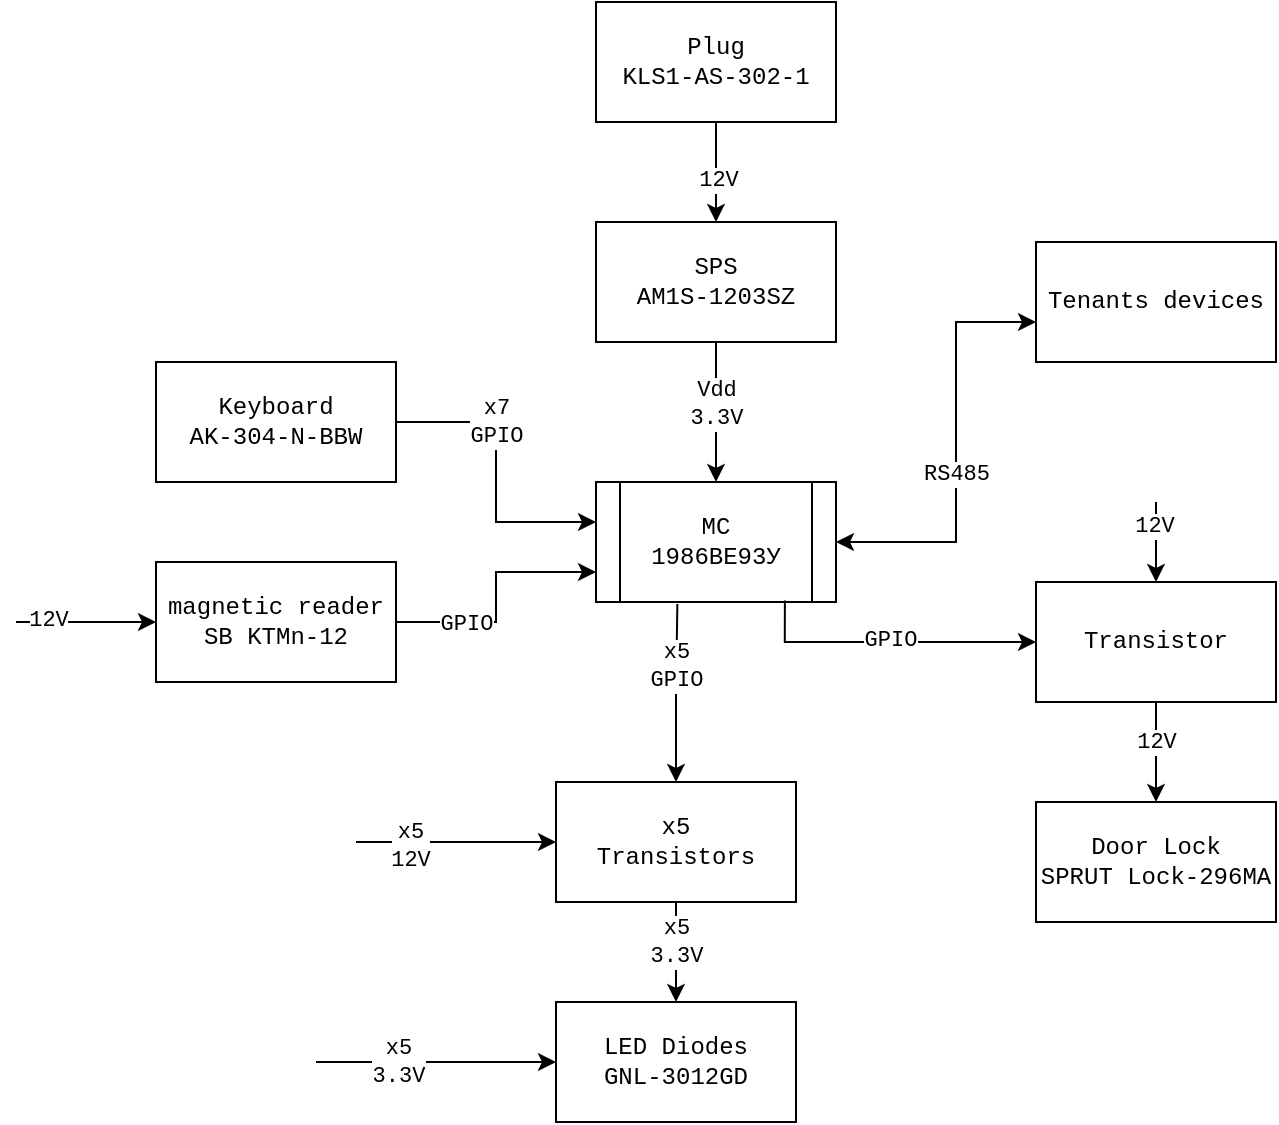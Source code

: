 <mxfile version="16.1.0" type="device"><diagram id="OLW8qas0eESsJy2yUKss" name="Page-1"><mxGraphModel dx="782" dy="740" grid="1" gridSize="10" guides="1" tooltips="1" connect="1" arrows="1" fold="1" page="1" pageScale="1" pageWidth="850" pageHeight="1100" math="0" shadow="0"><root><mxCell id="0"/><mxCell id="1" parent="0"/><mxCell id="N6BiQQ2RXJ7Em1rmOZrH-9" value="" style="edgeStyle=orthogonalEdgeStyle;rounded=0;orthogonalLoop=1;jettySize=auto;html=1;startArrow=classic;startFill=1;endArrow=none;endFill=0;fontFamily=Courier New;" parent="1" source="XjT94hju-Bin17KLmV0q-1" target="N6BiQQ2RXJ7Em1rmOZrH-8" edge="1"><mxGeometry relative="1" as="geometry"><Array as="points"><mxPoint x="270" y="380"/><mxPoint x="270" y="330"/></Array></mxGeometry></mxCell><mxCell id="N6BiQQ2RXJ7Em1rmOZrH-10" value="&lt;div&gt;x7&lt;/div&gt;&lt;div&gt;GPIO&lt;/div&gt;" style="edgeLabel;html=1;align=center;verticalAlign=middle;resizable=0;points=[];fontFamily=Courier New;" parent="N6BiQQ2RXJ7Em1rmOZrH-9" vertex="1" connectable="0"><mxGeometry x="0.664" relative="1" as="geometry"><mxPoint x="25" as="offset"/></mxGeometry></mxCell><mxCell id="XjT94hju-Bin17KLmV0q-1" value="&lt;div&gt;MC&lt;br&gt;&lt;/div&gt;&lt;div&gt;1986ВЕ93У&lt;/div&gt;" style="shape=process;whiteSpace=wrap;html=1;backgroundOutline=1;fontFamily=Courier New;" parent="1" vertex="1"><mxGeometry x="320" y="360" width="120" height="60" as="geometry"/></mxCell><mxCell id="XjT94hju-Bin17KLmV0q-3" value="" style="edgeStyle=orthogonalEdgeStyle;rounded=0;orthogonalLoop=1;jettySize=auto;html=1;fontFamily=Courier New;" parent="1" source="XjT94hju-Bin17KLmV0q-2" target="XjT94hju-Bin17KLmV0q-1" edge="1"><mxGeometry relative="1" as="geometry"/></mxCell><mxCell id="XjT94hju-Bin17KLmV0q-4" value="&lt;div&gt;Vdd&lt;/div&gt;&lt;div&gt;3.3V&lt;br&gt;&lt;/div&gt;" style="edgeLabel;html=1;align=center;verticalAlign=middle;resizable=0;points=[];fontFamily=Courier New;" parent="XjT94hju-Bin17KLmV0q-3" vertex="1" connectable="0"><mxGeometry x="-0.112" relative="1" as="geometry"><mxPoint as="offset"/></mxGeometry></mxCell><mxCell id="XjT94hju-Bin17KLmV0q-2" value="&lt;div&gt;SPS&lt;/div&gt;AM1S-1203SZ" style="rounded=0;whiteSpace=wrap;html=1;fontFamily=Courier New;" parent="1" vertex="1"><mxGeometry x="320" y="230" width="120" height="60" as="geometry"/></mxCell><mxCell id="XjT94hju-Bin17KLmV0q-6" value="" style="edgeStyle=orthogonalEdgeStyle;rounded=0;orthogonalLoop=1;jettySize=auto;html=1;fontFamily=Courier New;" parent="1" source="XjT94hju-Bin17KLmV0q-5" target="XjT94hju-Bin17KLmV0q-2" edge="1"><mxGeometry relative="1" as="geometry"/></mxCell><mxCell id="N6BiQQ2RXJ7Em1rmOZrH-6" value="12V" style="edgeLabel;html=1;align=center;verticalAlign=middle;resizable=0;points=[];fontFamily=Courier New;" parent="XjT94hju-Bin17KLmV0q-6" vertex="1" connectable="0"><mxGeometry x="0.16" y="1" relative="1" as="geometry"><mxPoint as="offset"/></mxGeometry></mxCell><mxCell id="XjT94hju-Bin17KLmV0q-5" value="&lt;div&gt;Plug&lt;/div&gt;&lt;div&gt;KLS1-AS-302-1&lt;br&gt;&lt;/div&gt;" style="rounded=0;whiteSpace=wrap;html=1;fontFamily=Courier New;" parent="1" vertex="1"><mxGeometry x="320" y="120" width="120" height="60" as="geometry"/></mxCell><mxCell id="XjT94hju-Bin17KLmV0q-13" style="edgeStyle=orthogonalEdgeStyle;rounded=0;orthogonalLoop=1;jettySize=auto;html=1;fontFamily=Courier New;startArrow=classic;startFill=1;" parent="1" source="XjT94hju-Bin17KLmV0q-12" target="XjT94hju-Bin17KLmV0q-1" edge="1"><mxGeometry relative="1" as="geometry"><mxPoint x="520" y="360" as="targetPoint"/><Array as="points"><mxPoint x="500" y="280"/><mxPoint x="500" y="390"/></Array></mxGeometry></mxCell><mxCell id="XjT94hju-Bin17KLmV0q-14" value="RS485" style="edgeLabel;html=1;align=center;verticalAlign=middle;resizable=0;points=[];fontFamily=Courier New;" parent="XjT94hju-Bin17KLmV0q-13" vertex="1" connectable="0"><mxGeometry x="0.103" relative="1" as="geometry"><mxPoint as="offset"/></mxGeometry></mxCell><mxCell id="XjT94hju-Bin17KLmV0q-12" value="Tenants devices" style="rounded=0;whiteSpace=wrap;html=1;fontFamily=Courier New;" parent="1" vertex="1"><mxGeometry x="540" y="240" width="120" height="60" as="geometry"/></mxCell><mxCell id="XjT94hju-Bin17KLmV0q-16" style="edgeStyle=orthogonalEdgeStyle;rounded=0;orthogonalLoop=1;jettySize=auto;html=1;entryX=0.787;entryY=0.988;entryDx=0;entryDy=0;entryPerimeter=0;fontFamily=Courier New;startArrow=classic;startFill=1;endArrow=none;endFill=0;" parent="1" source="XjT94hju-Bin17KLmV0q-15" target="XjT94hju-Bin17KLmV0q-1" edge="1"><mxGeometry relative="1" as="geometry"/></mxCell><mxCell id="XjT94hju-Bin17KLmV0q-17" value="GPIO" style="edgeLabel;html=1;align=center;verticalAlign=middle;resizable=0;points=[];fontFamily=Courier New;" parent="XjT94hju-Bin17KLmV0q-16" vertex="1" connectable="0"><mxGeometry x="0.006" y="-1" relative="1" as="geometry"><mxPoint as="offset"/></mxGeometry></mxCell><mxCell id="N6BiQQ2RXJ7Em1rmOZrH-4" value="" style="edgeStyle=orthogonalEdgeStyle;rounded=0;orthogonalLoop=1;jettySize=auto;html=1;startArrow=none;startFill=0;endArrow=classic;endFill=1;fontFamily=Courier New;" parent="1" source="XjT94hju-Bin17KLmV0q-15" target="N6BiQQ2RXJ7Em1rmOZrH-1" edge="1"><mxGeometry relative="1" as="geometry"/></mxCell><mxCell id="N6BiQQ2RXJ7Em1rmOZrH-7" value="12V" style="edgeLabel;html=1;align=center;verticalAlign=middle;resizable=0;points=[];fontFamily=Courier New;" parent="N6BiQQ2RXJ7Em1rmOZrH-4" vertex="1" connectable="0"><mxGeometry x="0.35" relative="1" as="geometry"><mxPoint y="-14" as="offset"/></mxGeometry></mxCell><mxCell id="XjT94hju-Bin17KLmV0q-15" value="Transistor" style="rounded=0;whiteSpace=wrap;html=1;fontFamily=Courier New;" parent="1" vertex="1"><mxGeometry x="540" y="410" width="120" height="60" as="geometry"/></mxCell><mxCell id="XjT94hju-Bin17KLmV0q-19" style="edgeStyle=orthogonalEdgeStyle;rounded=0;orthogonalLoop=1;jettySize=auto;html=1;entryX=0.339;entryY=1.017;entryDx=0;entryDy=0;entryPerimeter=0;fontFamily=Courier New;startArrow=classic;startFill=1;endArrow=none;endFill=0;exitX=0.5;exitY=0;exitDx=0;exitDy=0;" parent="1" source="N6BiQQ2RXJ7Em1rmOZrH-17" target="XjT94hju-Bin17KLmV0q-1" edge="1"><mxGeometry relative="1" as="geometry"/></mxCell><mxCell id="XjT94hju-Bin17KLmV0q-20" value="&lt;div&gt;x5&lt;/div&gt;&lt;div&gt;GPIO&lt;/div&gt;" style="edgeLabel;html=1;align=center;verticalAlign=middle;resizable=0;points=[];fontFamily=Courier New;" parent="XjT94hju-Bin17KLmV0q-19" vertex="1" connectable="0"><mxGeometry x="0.321" y="1" relative="1" as="geometry"><mxPoint as="offset"/></mxGeometry></mxCell><mxCell id="XjT94hju-Bin17KLmV0q-18" value="&lt;div&gt;LED Diodes&lt;/div&gt;&lt;div&gt;GNL-3012GD&lt;br&gt;&lt;/div&gt;" style="rounded=0;whiteSpace=wrap;html=1;fontFamily=Courier New;" parent="1" vertex="1"><mxGeometry x="300" y="620" width="120" height="60" as="geometry"/></mxCell><mxCell id="XjT94hju-Bin17KLmV0q-21" value="" style="endArrow=classic;html=1;rounded=0;fontFamily=Courier New;edgeStyle=orthogonalEdgeStyle;entryX=0;entryY=0.5;entryDx=0;entryDy=0;" parent="1" target="XjT94hju-Bin17KLmV0q-18" edge="1"><mxGeometry width="50" height="50" relative="1" as="geometry"><mxPoint x="180" y="650" as="sourcePoint"/><mxPoint x="270" y="490" as="targetPoint"/><Array as="points"><mxPoint x="180" y="650"/><mxPoint x="180" y="650"/></Array></mxGeometry></mxCell><mxCell id="XjT94hju-Bin17KLmV0q-22" value="&lt;div&gt;x5&lt;/div&gt;&lt;div&gt;3.3V&lt;/div&gt;" style="edgeLabel;html=1;align=center;verticalAlign=middle;resizable=0;points=[];fontFamily=Courier New;" parent="XjT94hju-Bin17KLmV0q-21" vertex="1" connectable="0"><mxGeometry x="-0.325" relative="1" as="geometry"><mxPoint as="offset"/></mxGeometry></mxCell><mxCell id="N6BiQQ2RXJ7Em1rmOZrH-1" value="&lt;div&gt;Door Lock&lt;/div&gt;&lt;div&gt;SPRUT Lock-296MA&lt;br&gt;&lt;/div&gt;" style="rounded=0;whiteSpace=wrap;html=1;fontFamily=Courier New;" parent="1" vertex="1"><mxGeometry x="540" y="520" width="120" height="60" as="geometry"/></mxCell><mxCell id="N6BiQQ2RXJ7Em1rmOZrH-2" value="" style="endArrow=classic;html=1;rounded=0;entryX=0.5;entryY=0;entryDx=0;entryDy=0;fontFamily=Courier New;" parent="1" target="XjT94hju-Bin17KLmV0q-15" edge="1"><mxGeometry width="50" height="50" relative="1" as="geometry"><mxPoint x="600" y="370" as="sourcePoint"/><mxPoint x="660" y="340" as="targetPoint"/></mxGeometry></mxCell><mxCell id="N6BiQQ2RXJ7Em1rmOZrH-3" value="12V" style="edgeLabel;html=1;align=center;verticalAlign=middle;resizable=0;points=[];fontFamily=Courier New;" parent="N6BiQQ2RXJ7Em1rmOZrH-2" vertex="1" connectable="0"><mxGeometry x="-0.414" y="-1" relative="1" as="geometry"><mxPoint as="offset"/></mxGeometry></mxCell><mxCell id="N6BiQQ2RXJ7Em1rmOZrH-8" value="&lt;div&gt;Keyboard&lt;/div&gt;&lt;div&gt;AK-304-N-BBW&lt;br&gt;&lt;/div&gt;" style="rounded=0;whiteSpace=wrap;html=1;fontFamily=Courier New;" parent="1" vertex="1"><mxGeometry x="100" y="300" width="120" height="60" as="geometry"/></mxCell><mxCell id="N6BiQQ2RXJ7Em1rmOZrH-15" style="edgeStyle=orthogonalEdgeStyle;rounded=0;orthogonalLoop=1;jettySize=auto;html=1;entryX=0;entryY=0.75;entryDx=0;entryDy=0;fontFamily=Courier New;startArrow=none;startFill=0;endArrow=classic;endFill=1;" parent="1" source="N6BiQQ2RXJ7Em1rmOZrH-12" target="XjT94hju-Bin17KLmV0q-1" edge="1"><mxGeometry relative="1" as="geometry"/></mxCell><mxCell id="N6BiQQ2RXJ7Em1rmOZrH-16" value="GPIO" style="edgeLabel;html=1;align=center;verticalAlign=middle;resizable=0;points=[];fontFamily=Courier New;" parent="N6BiQQ2RXJ7Em1rmOZrH-15" vertex="1" connectable="0"><mxGeometry x="-0.44" y="-1" relative="1" as="geometry"><mxPoint as="offset"/></mxGeometry></mxCell><mxCell id="N6BiQQ2RXJ7Em1rmOZrH-12" value="&lt;div&gt;magnetic reader&lt;/div&gt;&lt;div&gt;SB KTMn-12&lt;br&gt;&lt;/div&gt;" style="rounded=0;whiteSpace=wrap;html=1;fontFamily=Courier New;" parent="1" vertex="1"><mxGeometry x="100" y="400" width="120" height="60" as="geometry"/></mxCell><mxCell id="N6BiQQ2RXJ7Em1rmOZrH-13" value="" style="endArrow=classic;html=1;rounded=0;fontFamily=Courier New;entryX=0;entryY=0.5;entryDx=0;entryDy=0;" parent="1" target="N6BiQQ2RXJ7Em1rmOZrH-12" edge="1"><mxGeometry width="50" height="50" relative="1" as="geometry"><mxPoint x="30" y="430" as="sourcePoint"/><mxPoint x="80" y="420" as="targetPoint"/></mxGeometry></mxCell><mxCell id="N6BiQQ2RXJ7Em1rmOZrH-14" value="12V" style="edgeLabel;html=1;align=center;verticalAlign=middle;resizable=0;points=[];fontFamily=Courier New;" parent="N6BiQQ2RXJ7Em1rmOZrH-13" vertex="1" connectable="0"><mxGeometry x="-0.562" y="1" relative="1" as="geometry"><mxPoint as="offset"/></mxGeometry></mxCell><mxCell id="N6BiQQ2RXJ7Em1rmOZrH-19" value="" style="edgeStyle=orthogonalEdgeStyle;rounded=0;orthogonalLoop=1;jettySize=auto;html=1;fontFamily=Courier New;startArrow=none;startFill=0;endArrow=classic;endFill=1;" parent="1" source="N6BiQQ2RXJ7Em1rmOZrH-17" target="XjT94hju-Bin17KLmV0q-18" edge="1"><mxGeometry relative="1" as="geometry"/></mxCell><mxCell id="N6BiQQ2RXJ7Em1rmOZrH-20" value="&lt;div&gt;x5&lt;/div&gt;&lt;div&gt;3.3V&lt;br&gt;&lt;/div&gt;" style="edgeLabel;html=1;align=center;verticalAlign=middle;resizable=0;points=[];fontFamily=Courier New;" parent="N6BiQQ2RXJ7Em1rmOZrH-19" vertex="1" connectable="0"><mxGeometry x="-0.68" y="2" relative="1" as="geometry"><mxPoint x="-2" y="12" as="offset"/></mxGeometry></mxCell><mxCell id="N6BiQQ2RXJ7Em1rmOZrH-17" value="&lt;div&gt;x5&lt;/div&gt;&lt;div&gt;Transistors&lt;/div&gt;" style="rounded=0;whiteSpace=wrap;html=1;fontFamily=Courier New;" parent="1" vertex="1"><mxGeometry x="300" y="510" width="120" height="60" as="geometry"/></mxCell><mxCell id="N6BiQQ2RXJ7Em1rmOZrH-21" value="" style="endArrow=classic;html=1;rounded=0;fontFamily=Courier New;entryX=0;entryY=0.5;entryDx=0;entryDy=0;" parent="1" target="N6BiQQ2RXJ7Em1rmOZrH-17" edge="1"><mxGeometry width="50" height="50" relative="1" as="geometry"><mxPoint x="200" y="540" as="sourcePoint"/><mxPoint x="250" y="500" as="targetPoint"/></mxGeometry></mxCell><mxCell id="N6BiQQ2RXJ7Em1rmOZrH-22" value="&lt;div&gt;x5&lt;/div&gt;&lt;div&gt;12V&lt;br&gt;&lt;/div&gt;" style="edgeLabel;html=1;align=center;verticalAlign=middle;resizable=0;points=[];fontFamily=Courier New;" parent="N6BiQQ2RXJ7Em1rmOZrH-21" vertex="1" connectable="0"><mxGeometry x="-0.473" y="-2" relative="1" as="geometry"><mxPoint as="offset"/></mxGeometry></mxCell></root></mxGraphModel></diagram></mxfile>